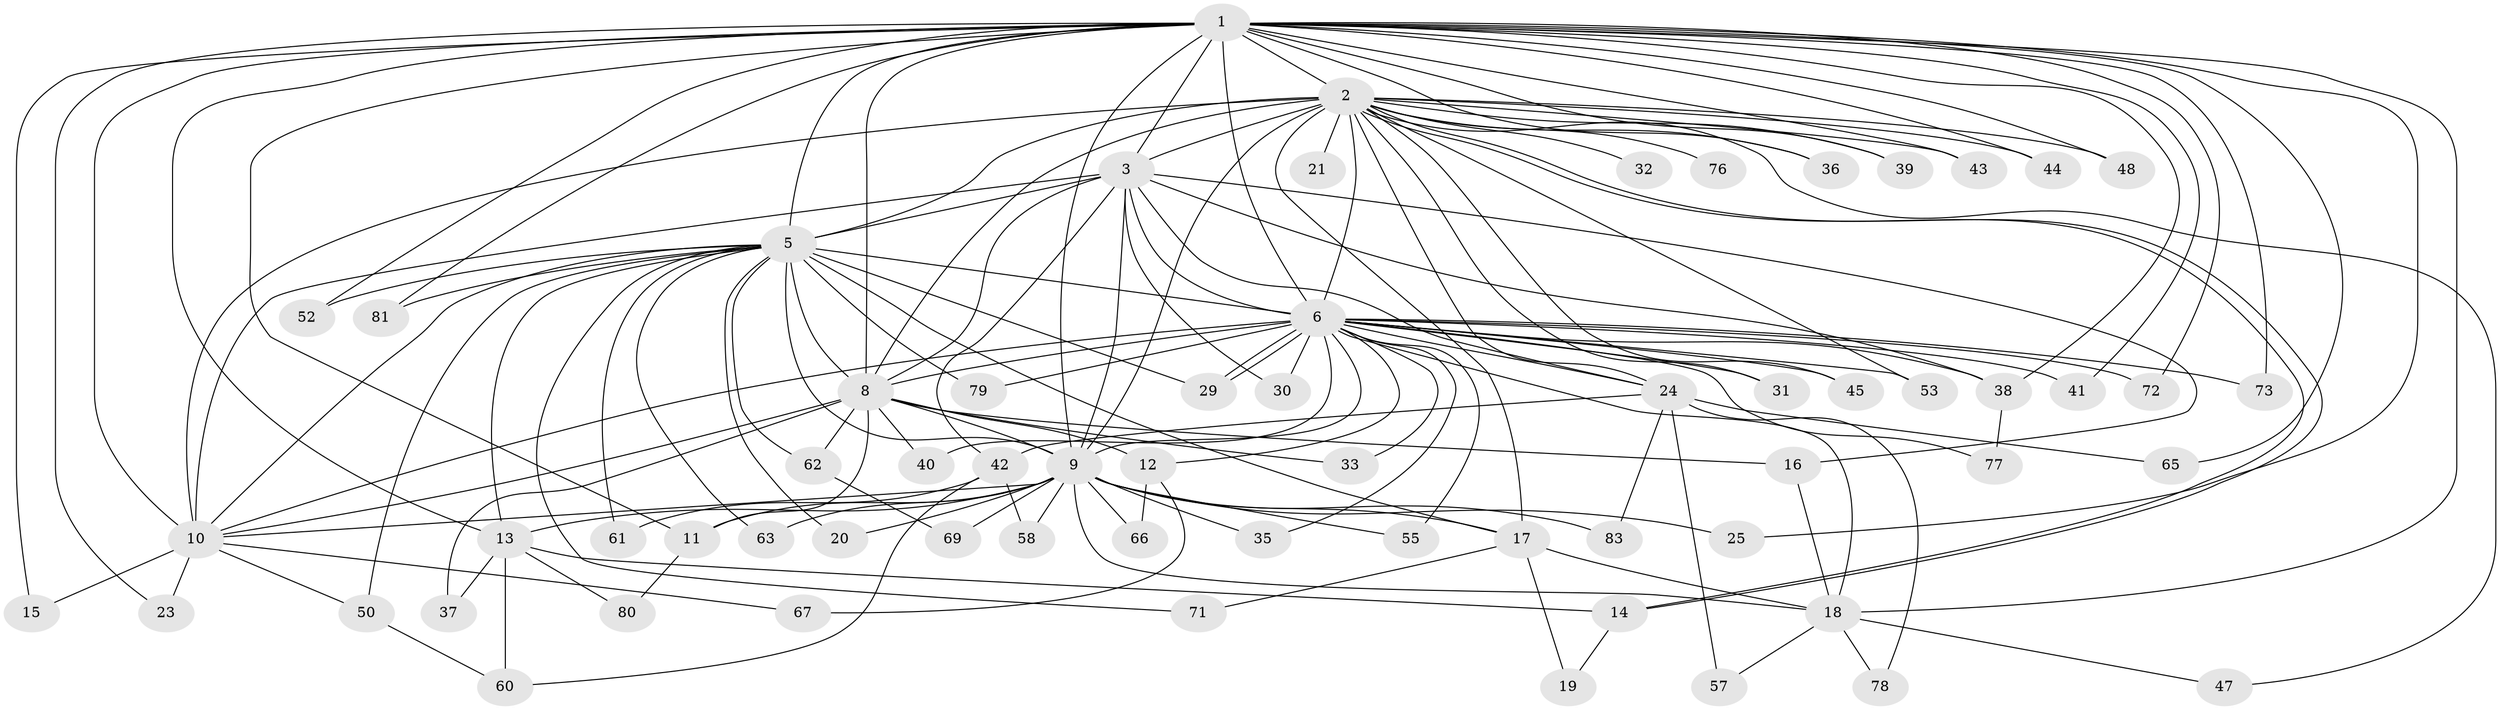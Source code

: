 // Generated by graph-tools (version 1.1) at 2025/51/02/27/25 19:51:48]
// undirected, 64 vertices, 148 edges
graph export_dot {
graph [start="1"]
  node [color=gray90,style=filled];
  1 [super="+4"];
  2 [super="+7"];
  3 [super="+27"];
  5 [super="+22"];
  6 [super="+54"];
  8 [super="+74"];
  9 [super="+34"];
  10 [super="+82"];
  11 [super="+26"];
  12;
  13 [super="+64"];
  14 [super="+28"];
  15;
  16 [super="+75"];
  17 [super="+49"];
  18 [super="+46"];
  19;
  20;
  21;
  23;
  24 [super="+68"];
  25;
  29 [super="+59"];
  30;
  31;
  32;
  33;
  35;
  36;
  37;
  38 [super="+51"];
  39;
  40;
  41 [super="+56"];
  42;
  43;
  44;
  45;
  47;
  48;
  50 [super="+70"];
  52;
  53;
  55;
  57;
  58;
  60;
  61;
  62;
  63;
  65;
  66;
  67;
  69;
  71;
  72;
  73;
  76;
  77;
  78;
  79;
  80;
  81;
  83;
  1 -- 2 [weight=4];
  1 -- 3 [weight=2];
  1 -- 5 [weight=2];
  1 -- 6 [weight=2];
  1 -- 8 [weight=2];
  1 -- 9 [weight=3];
  1 -- 10 [weight=2];
  1 -- 11;
  1 -- 13;
  1 -- 36;
  1 -- 48;
  1 -- 52;
  1 -- 73;
  1 -- 81;
  1 -- 41 [weight=2];
  1 -- 65;
  1 -- 72;
  1 -- 15;
  1 -- 18;
  1 -- 23;
  1 -- 25;
  1 -- 39;
  1 -- 43;
  1 -- 44;
  1 -- 38;
  2 -- 3 [weight=2];
  2 -- 5 [weight=2];
  2 -- 6 [weight=2];
  2 -- 8 [weight=2];
  2 -- 9 [weight=2];
  2 -- 10 [weight=3];
  2 -- 14;
  2 -- 14;
  2 -- 17;
  2 -- 21 [weight=2];
  2 -- 24;
  2 -- 32 [weight=2];
  2 -- 36;
  2 -- 39;
  2 -- 43;
  2 -- 44;
  2 -- 45;
  2 -- 47;
  2 -- 48;
  2 -- 53;
  2 -- 76 [weight=2];
  2 -- 31;
  3 -- 5 [weight=2];
  3 -- 6;
  3 -- 8;
  3 -- 9;
  3 -- 10;
  3 -- 16;
  3 -- 30;
  3 -- 38;
  3 -- 42;
  3 -- 24;
  5 -- 6 [weight=2];
  5 -- 8;
  5 -- 9;
  5 -- 10;
  5 -- 13;
  5 -- 20;
  5 -- 50;
  5 -- 52;
  5 -- 61;
  5 -- 62;
  5 -- 63;
  5 -- 71;
  5 -- 79;
  5 -- 81;
  5 -- 17;
  5 -- 29;
  6 -- 8 [weight=2];
  6 -- 9;
  6 -- 10;
  6 -- 12;
  6 -- 24;
  6 -- 29;
  6 -- 29;
  6 -- 30;
  6 -- 31;
  6 -- 33;
  6 -- 35;
  6 -- 38;
  6 -- 40;
  6 -- 41;
  6 -- 45;
  6 -- 53;
  6 -- 55;
  6 -- 72;
  6 -- 73;
  6 -- 77;
  6 -- 79;
  6 -- 18;
  8 -- 9;
  8 -- 10;
  8 -- 11;
  8 -- 12;
  8 -- 16;
  8 -- 33;
  8 -- 37;
  8 -- 40;
  8 -- 62;
  9 -- 10;
  9 -- 17;
  9 -- 18;
  9 -- 20;
  9 -- 25;
  9 -- 35;
  9 -- 55;
  9 -- 58;
  9 -- 63;
  9 -- 69;
  9 -- 66;
  9 -- 83;
  9 -- 13;
  9 -- 11;
  10 -- 15;
  10 -- 23;
  10 -- 50;
  10 -- 67;
  11 -- 80;
  12 -- 66;
  12 -- 67;
  13 -- 37;
  13 -- 60;
  13 -- 80;
  13 -- 14;
  14 -- 19;
  16 -- 18;
  17 -- 19;
  17 -- 71;
  17 -- 18;
  18 -- 57;
  18 -- 78;
  18 -- 47;
  24 -- 42;
  24 -- 57;
  24 -- 65;
  24 -- 78;
  24 -- 83;
  38 -- 77;
  42 -- 58;
  42 -- 60;
  42 -- 61;
  50 -- 60;
  62 -- 69;
}
